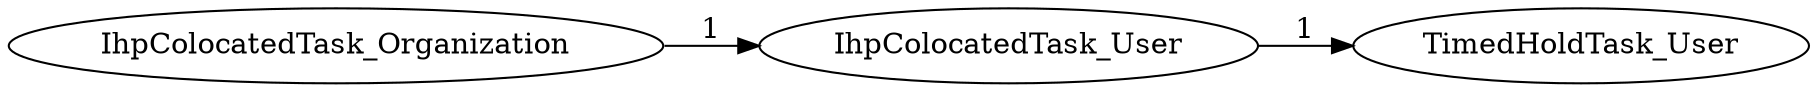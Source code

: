 digraph G {
rankdir="LR";
"IhpColocatedTask_User" -> "TimedHoldTask_User" [label=1]
"IhpColocatedTask_Organization" -> "IhpColocatedTask_User" [label=1]
}